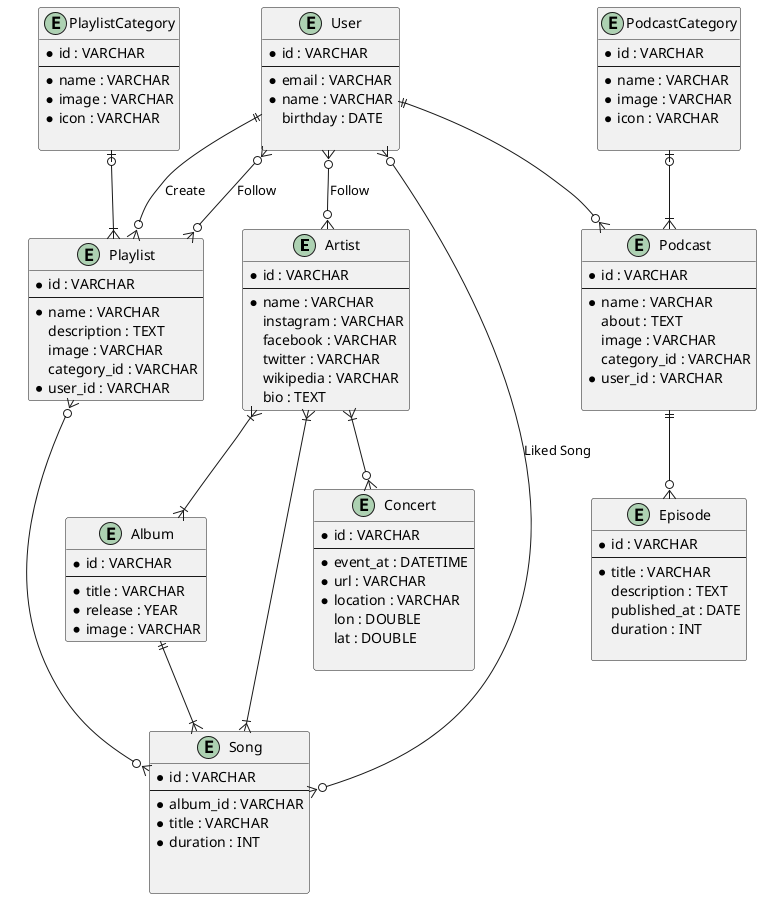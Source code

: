 @startuml
entity Artist {
    * id : VARCHAR
    --
    * name : VARCHAR
    instagram : VARCHAR
    facebook : VARCHAR
    twitter : VARCHAR
    wikipedia : VARCHAR
    bio : TEXT
}

entity Album {
    * id : VARCHAR
    --
    * title : VARCHAR
    * release : YEAR
    * image : VARCHAR
}

entity Song {
    * id : VARCHAR
    --
    * album_id : VARCHAR
    * title : VARCHAR
    * duration : INT


}

entity PlaylistCategory {
    * id : VARCHAR
    --
    * name : VARCHAR
    * image : VARCHAR
    * icon : VARCHAR

}


entity Playlist {
    * id : VARCHAR
    --
    * name : VARCHAR
    description : TEXT
    image : VARCHAR
    category_id : VARCHAR
    * user_id : VARCHAR
}

entity PodcastCategory {
    * id : VARCHAR
    --
    * name : VARCHAR
    * image : VARCHAR
    * icon : VARCHAR

}

entity Podcast {
    * id : VARCHAR
    --
    * name : VARCHAR
    about : TEXT
    image : VARCHAR
    category_id : VARCHAR
    * user_id : VARCHAR

}

entity Episode {
    * id : VARCHAR
    --
    * title : VARCHAR
    description : TEXT
    published_at : DATE
    duration : INT

}

entity User {
    * id : VARCHAR
    --
    * email : VARCHAR
    * name : VARCHAR
    birthday : DATE

}

entity Concert {
   * id : VARCHAR
   --
   * event_at : DATETIME
   * url : VARCHAR
   * location : VARCHAR
   lon : DOUBLE
   lat : DOUBLE

}
Artist }|--|{ Album
Album ||--|{ Song
Artist }|--|{ Song
PlaylistCategory |o--|{ Playlist
User ||--o{ Playlist : Create
Playlist }o--o{ Song
PodcastCategory |o--|{ Podcast
User ||--o{ Podcast
Podcast ||--o{ Episode
Artist }|--o{ Concert
User }o--o{ Artist : Follow
User }o--o{ Song : Liked Song
User }o--o{ Playlist : Follow


@enduml